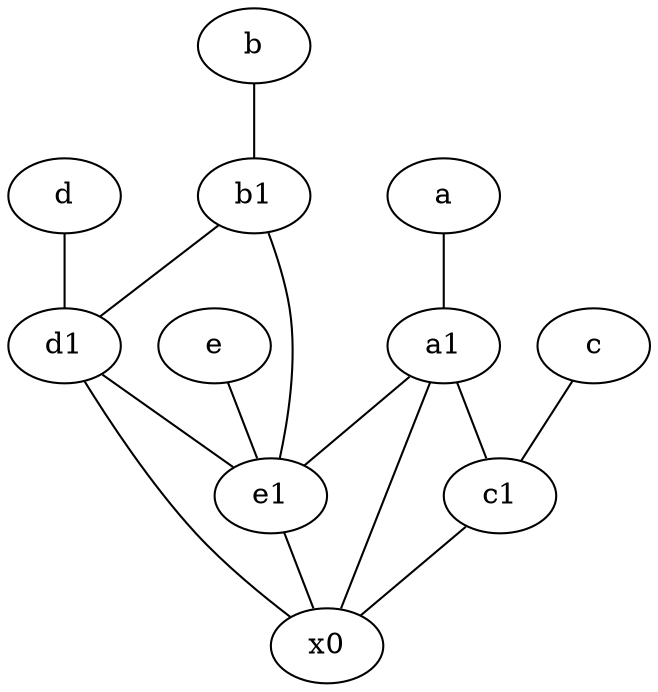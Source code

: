 graph {
	node [labelfontsize=50]
	c [labelfontsize=50 pos="4.5,2!"]
	b1 [labelfontsize=50 pos="9,4!"]
	d [labelfontsize=50 pos="2,5!"]
	e [labelfontsize=50 pos="7,9!"]
	d1 [labelfontsize=50 pos="3,5!"]
	b [labelfontsize=50 pos="10,4!"]
	c1 [labelfontsize=50 pos="4.5,3!"]
	a [labelfontsize=50 pos="8,2!"]
	a1 [labelfontsize=50 pos="8,3!"]
	x0 [labelfontsize=50]
	e1 [labelfontsize=50 pos="7,7!"]
	d1 -- e1
	a1 -- x0
	c1 -- x0
	b -- b1
	b1 -- d1
	d -- d1
	b1 -- e1
	c -- c1
	d1 -- x0
	a1 -- c1
	e -- e1
	a -- a1
	e1 -- x0
	a1 -- e1
}
